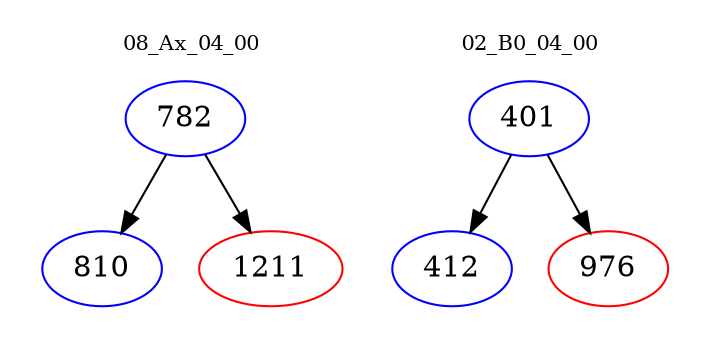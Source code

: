 digraph{
subgraph cluster_0 {
color = white
label = "08_Ax_04_00";
fontsize=10;
T0_782 [label="782", color="blue"]
T0_782 -> T0_810 [color="black"]
T0_810 [label="810", color="blue"]
T0_782 -> T0_1211 [color="black"]
T0_1211 [label="1211", color="red"]
}
subgraph cluster_1 {
color = white
label = "02_B0_04_00";
fontsize=10;
T1_401 [label="401", color="blue"]
T1_401 -> T1_412 [color="black"]
T1_412 [label="412", color="blue"]
T1_401 -> T1_976 [color="black"]
T1_976 [label="976", color="red"]
}
}
